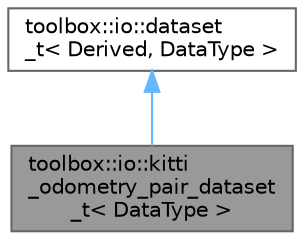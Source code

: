 digraph "toolbox::io::kitti_odometry_pair_dataset_t&lt; DataType &gt;"
{
 // LATEX_PDF_SIZE
  bgcolor="transparent";
  edge [fontname=Helvetica,fontsize=10,labelfontname=Helvetica,labelfontsize=10];
  node [fontname=Helvetica,fontsize=10,shape=box,height=0.2,width=0.4];
  Node1 [id="Node000001",label="toolbox::io::kitti\l_odometry_pair_dataset\l_t\< DataType \>",height=0.2,width=0.4,color="gray40", fillcolor="grey60", style="filled", fontcolor="black",tooltip="KITTI Odometry frame pair dataset loader."];
  Node2 -> Node1 [id="edge1_Node000001_Node000002",dir="back",color="steelblue1",style="solid",tooltip=" "];
  Node2 [id="Node000002",label="toolbox::io::dataset\l_t\< Derived, DataType \>",height=0.2,width=0.4,color="gray40", fillcolor="white", style="filled",URL="$classtoolbox_1_1io_1_1dataset__t.html",tooltip="数据集基类/Abstract base class for datasets"];
}
